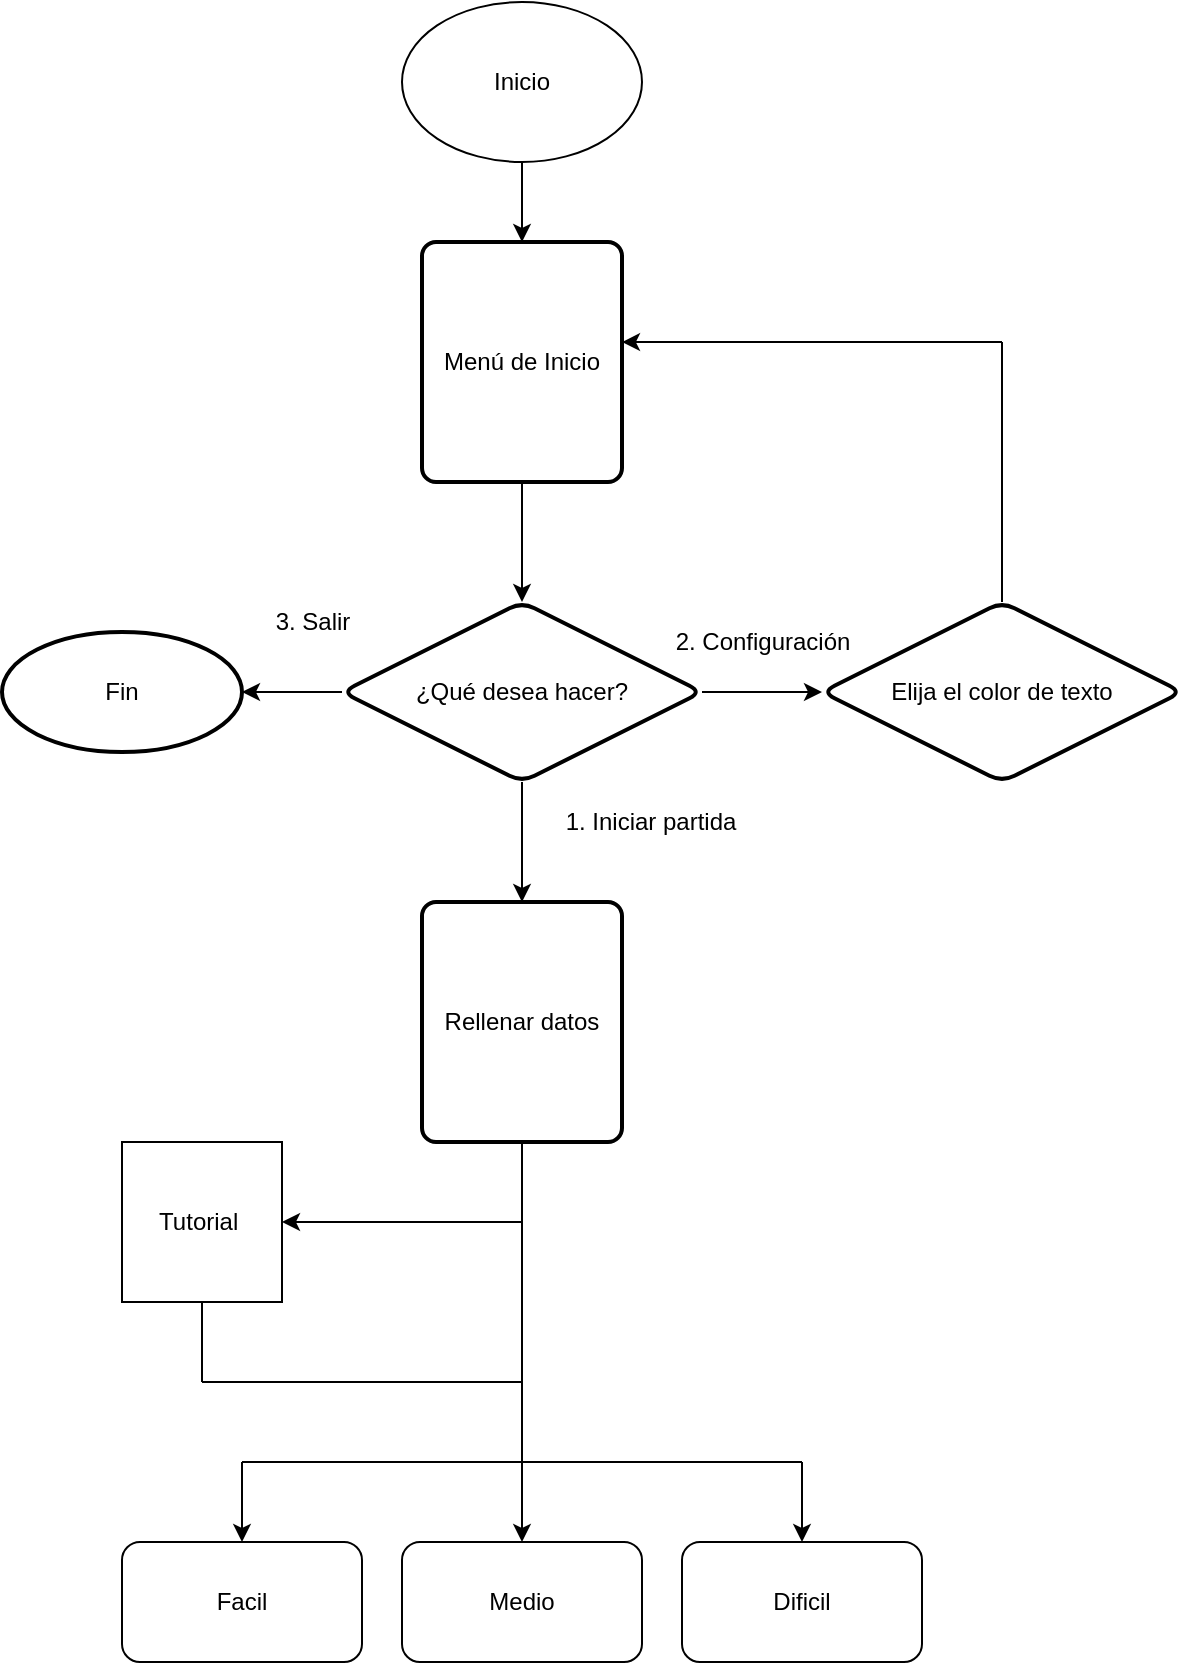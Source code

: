 <mxfile version="17.2.4" type="device"><diagram id="XzrVIxnB-AJnAzBeEJ4K" name="Page-1"><mxGraphModel dx="1102" dy="865" grid="1" gridSize="10" guides="1" tooltips="1" connect="1" arrows="1" fold="1" page="1" pageScale="1" pageWidth="827" pageHeight="1169" math="0" shadow="0"><root><mxCell id="0"/><mxCell id="1" parent="0"/><mxCell id="CpRiVVmM3pFQhZcfz3Wx-4" value="" style="edgeStyle=orthogonalEdgeStyle;rounded=0;orthogonalLoop=1;jettySize=auto;html=1;" parent="1" source="CpRiVVmM3pFQhZcfz3Wx-1" edge="1"><mxGeometry relative="1" as="geometry"><mxPoint x="400" y="150" as="targetPoint"/></mxGeometry></mxCell><mxCell id="CpRiVVmM3pFQhZcfz3Wx-1" value="Inicio" style="ellipse;whiteSpace=wrap;html=1;" parent="1" vertex="1"><mxGeometry x="340" y="30" width="120" height="80" as="geometry"/></mxCell><mxCell id="CpRiVVmM3pFQhZcfz3Wx-10" value="" style="edgeStyle=orthogonalEdgeStyle;rounded=0;orthogonalLoop=1;jettySize=auto;html=1;" parent="1" source="CpRiVVmM3pFQhZcfz3Wx-8" edge="1"><mxGeometry relative="1" as="geometry"><mxPoint x="400" y="330" as="targetPoint"/></mxGeometry></mxCell><mxCell id="CpRiVVmM3pFQhZcfz3Wx-8" value="Menú de Inicio" style="rounded=1;whiteSpace=wrap;html=1;absoluteArcSize=1;arcSize=14;strokeWidth=2;" parent="1" vertex="1"><mxGeometry x="350" y="150" width="100" height="120" as="geometry"/></mxCell><mxCell id="CpRiVVmM3pFQhZcfz3Wx-12" value="" style="edgeStyle=orthogonalEdgeStyle;rounded=0;orthogonalLoop=1;jettySize=auto;html=1;" parent="1" source="CpRiVVmM3pFQhZcfz3Wx-9" target="CpRiVVmM3pFQhZcfz3Wx-11" edge="1"><mxGeometry relative="1" as="geometry"/></mxCell><mxCell id="CpRiVVmM3pFQhZcfz3Wx-9" value="¿Qué desea hacer?" style="rhombus;whiteSpace=wrap;html=1;rounded=1;arcSize=14;strokeWidth=2;" parent="1" vertex="1"><mxGeometry x="310" y="330" width="180" height="90" as="geometry"/></mxCell><mxCell id="CpRiVVmM3pFQhZcfz3Wx-11" value="Fin" style="ellipse;whiteSpace=wrap;html=1;rounded=1;arcSize=14;strokeWidth=2;" parent="1" vertex="1"><mxGeometry x="140" y="345" width="120" height="60" as="geometry"/></mxCell><mxCell id="CpRiVVmM3pFQhZcfz3Wx-13" value="3. Salir" style="text;html=1;align=center;verticalAlign=middle;resizable=0;points=[];autosize=1;strokeColor=none;fillColor=none;" parent="1" vertex="1"><mxGeometry x="270" y="330" width="50" height="20" as="geometry"/></mxCell><mxCell id="CpRiVVmM3pFQhZcfz3Wx-15" value="Elija el color de texto" style="rhombus;whiteSpace=wrap;html=1;rounded=1;arcSize=14;strokeWidth=2;" parent="1" vertex="1"><mxGeometry x="550" y="330" width="180" height="90" as="geometry"/></mxCell><mxCell id="CpRiVVmM3pFQhZcfz3Wx-16" value="" style="edgeStyle=orthogonalEdgeStyle;rounded=0;orthogonalLoop=1;jettySize=auto;html=1;entryX=0;entryY=0.5;entryDx=0;entryDy=0;exitX=1;exitY=0.5;exitDx=0;exitDy=0;" parent="1" source="CpRiVVmM3pFQhZcfz3Wx-9" target="CpRiVVmM3pFQhZcfz3Wx-15" edge="1"><mxGeometry relative="1" as="geometry"><mxPoint x="500" y="380" as="sourcePoint"/><mxPoint x="450" y="380" as="targetPoint"/><Array as="points"><mxPoint x="490" y="375"/><mxPoint x="490" y="375"/></Array></mxGeometry></mxCell><mxCell id="CpRiVVmM3pFQhZcfz3Wx-17" value="2. Configuración" style="text;html=1;align=center;verticalAlign=middle;resizable=0;points=[];autosize=1;strokeColor=none;fillColor=none;" parent="1" vertex="1"><mxGeometry x="470" y="340" width="100" height="20" as="geometry"/></mxCell><mxCell id="CpRiVVmM3pFQhZcfz3Wx-18" value="1. Iniciar partida" style="text;html=1;align=center;verticalAlign=middle;resizable=0;points=[];autosize=1;strokeColor=none;fillColor=none;" parent="1" vertex="1"><mxGeometry x="414" y="430" width="100" height="20" as="geometry"/></mxCell><mxCell id="CpRiVVmM3pFQhZcfz3Wx-19" value="" style="edgeStyle=orthogonalEdgeStyle;rounded=0;orthogonalLoop=1;jettySize=auto;html=1;exitX=0.5;exitY=1;exitDx=0;exitDy=0;entryX=0.5;entryY=0;entryDx=0;entryDy=0;" parent="1" source="CpRiVVmM3pFQhZcfz3Wx-9" edge="1" target="CpRiVVmM3pFQhZcfz3Wx-20"><mxGeometry relative="1" as="geometry"><mxPoint x="380" y="450" as="sourcePoint"/><mxPoint x="400" y="470" as="targetPoint"/></mxGeometry></mxCell><mxCell id="mqTiohihpRQG4UVWW5e9-6" style="edgeStyle=orthogonalEdgeStyle;rounded=0;orthogonalLoop=1;jettySize=auto;html=1;entryX=0.5;entryY=0;entryDx=0;entryDy=0;" edge="1" parent="1" source="CpRiVVmM3pFQhZcfz3Wx-20" target="mqTiohihpRQG4UVWW5e9-13"><mxGeometry relative="1" as="geometry"><mxPoint x="400" y="760" as="targetPoint"/></mxGeometry></mxCell><mxCell id="CpRiVVmM3pFQhZcfz3Wx-20" value="Rellenar datos" style="rounded=1;whiteSpace=wrap;html=1;absoluteArcSize=1;arcSize=14;strokeWidth=2;" parent="1" vertex="1"><mxGeometry x="350" y="480" width="100" height="120" as="geometry"/></mxCell><mxCell id="mqTiohihpRQG4UVWW5e9-4" value="" style="endArrow=none;html=1;rounded=0;" edge="1" parent="1"><mxGeometry width="50" height="50" relative="1" as="geometry"><mxPoint x="640" y="330" as="sourcePoint"/><mxPoint x="640" y="200" as="targetPoint"/></mxGeometry></mxCell><mxCell id="mqTiohihpRQG4UVWW5e9-5" value="" style="endArrow=classic;html=1;rounded=0;entryX=1;entryY=0.417;entryDx=0;entryDy=0;entryPerimeter=0;" edge="1" parent="1" target="CpRiVVmM3pFQhZcfz3Wx-8"><mxGeometry width="50" height="50" relative="1" as="geometry"><mxPoint x="640" y="200" as="sourcePoint"/><mxPoint x="690" y="150" as="targetPoint"/></mxGeometry></mxCell><mxCell id="mqTiohihpRQG4UVWW5e9-7" value="" style="endArrow=classic;html=1;rounded=0;" edge="1" parent="1"><mxGeometry width="50" height="50" relative="1" as="geometry"><mxPoint x="400" y="640" as="sourcePoint"/><mxPoint x="280" y="640" as="targetPoint"/></mxGeometry></mxCell><mxCell id="mqTiohihpRQG4UVWW5e9-8" value="Tutorial&amp;nbsp;" style="whiteSpace=wrap;html=1;aspect=fixed;labelBorderColor=none;" vertex="1" parent="1"><mxGeometry x="200" y="600" width="80" height="80" as="geometry"/></mxCell><mxCell id="mqTiohihpRQG4UVWW5e9-10" value="" style="endArrow=none;html=1;rounded=0;" edge="1" parent="1"><mxGeometry width="50" height="50" relative="1" as="geometry"><mxPoint x="240" y="720" as="sourcePoint"/><mxPoint x="240" y="680" as="targetPoint"/></mxGeometry></mxCell><mxCell id="mqTiohihpRQG4UVWW5e9-11" value="" style="endArrow=none;html=1;rounded=0;" edge="1" parent="1"><mxGeometry width="50" height="50" relative="1" as="geometry"><mxPoint x="240" y="720" as="sourcePoint"/><mxPoint x="400" y="720" as="targetPoint"/></mxGeometry></mxCell><mxCell id="mqTiohihpRQG4UVWW5e9-12" value="Facil" style="rounded=1;whiteSpace=wrap;html=1;" vertex="1" parent="1"><mxGeometry x="200" y="800" width="120" height="60" as="geometry"/></mxCell><mxCell id="mqTiohihpRQG4UVWW5e9-13" value="Medio" style="rounded=1;whiteSpace=wrap;html=1;" vertex="1" parent="1"><mxGeometry x="340" y="800" width="120" height="60" as="geometry"/></mxCell><mxCell id="mqTiohihpRQG4UVWW5e9-14" value="Dificil" style="rounded=1;whiteSpace=wrap;html=1;" vertex="1" parent="1"><mxGeometry x="480" y="800" width="120" height="60" as="geometry"/></mxCell><mxCell id="mqTiohihpRQG4UVWW5e9-15" value="" style="endArrow=none;html=1;rounded=0;" edge="1" parent="1"><mxGeometry width="50" height="50" relative="1" as="geometry"><mxPoint x="260" y="760" as="sourcePoint"/><mxPoint x="540" y="760" as="targetPoint"/></mxGeometry></mxCell><mxCell id="mqTiohihpRQG4UVWW5e9-16" value="" style="endArrow=classic;html=1;rounded=0;entryX=0.5;entryY=0;entryDx=0;entryDy=0;" edge="1" parent="1" target="mqTiohihpRQG4UVWW5e9-12"><mxGeometry width="50" height="50" relative="1" as="geometry"><mxPoint x="260" y="760" as="sourcePoint"/><mxPoint x="310" y="710" as="targetPoint"/></mxGeometry></mxCell><mxCell id="mqTiohihpRQG4UVWW5e9-17" value="" style="endArrow=classic;html=1;rounded=0;entryX=0.5;entryY=0;entryDx=0;entryDy=0;" edge="1" parent="1" target="mqTiohihpRQG4UVWW5e9-14"><mxGeometry width="50" height="50" relative="1" as="geometry"><mxPoint x="540" y="760" as="sourcePoint"/><mxPoint x="590" y="710" as="targetPoint"/></mxGeometry></mxCell></root></mxGraphModel></diagram></mxfile>